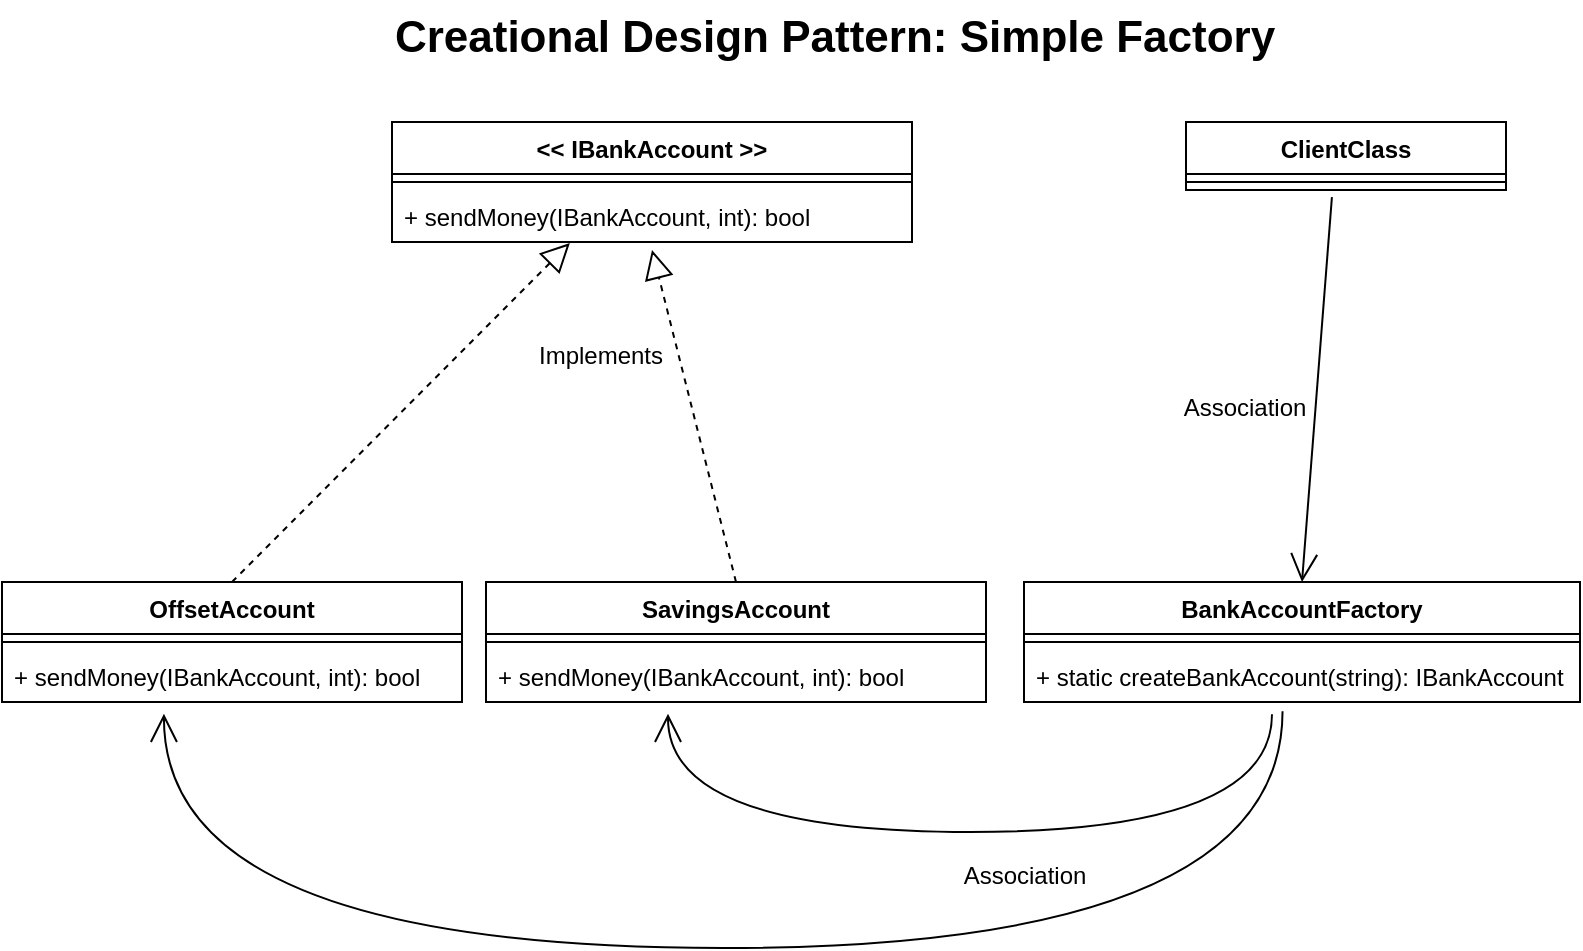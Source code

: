 <mxfile version="24.8.2">
  <diagram name="Page-1" id="yAyHr7LZRtq1a6wScyVW">
    <mxGraphModel dx="1099" dy="685" grid="0" gridSize="10" guides="1" tooltips="1" connect="1" arrows="1" fold="1" page="1" pageScale="1" pageWidth="827" pageHeight="1169" background="#ffffff" math="0" shadow="0">
      <root>
        <mxCell id="0" />
        <mxCell id="1" parent="0" />
        <mxCell id="v3Cjw8R9MfqEW752OeBM-1" value="&amp;lt;&amp;lt; IBankAccount &amp;gt;&amp;gt;" style="swimlane;fontStyle=1;align=center;verticalAlign=top;childLayout=stackLayout;horizontal=1;startSize=26;horizontalStack=0;resizeParent=1;resizeParentMax=0;resizeLast=0;collapsible=1;marginBottom=0;whiteSpace=wrap;html=1;" parent="1" vertex="1">
          <mxGeometry x="200" y="120" width="260" height="60" as="geometry" />
        </mxCell>
        <mxCell id="v3Cjw8R9MfqEW752OeBM-3" value="" style="line;strokeWidth=1;fillColor=none;align=left;verticalAlign=middle;spacingTop=-1;spacingLeft=3;spacingRight=3;rotatable=0;labelPosition=right;points=[];portConstraint=eastwest;strokeColor=inherit;" parent="v3Cjw8R9MfqEW752OeBM-1" vertex="1">
          <mxGeometry y="26" width="260" height="8" as="geometry" />
        </mxCell>
        <mxCell id="v3Cjw8R9MfqEW752OeBM-4" value="+ sendMoney(IBankAccount, int): bool" style="text;strokeColor=none;fillColor=none;align=left;verticalAlign=top;spacingLeft=4;spacingRight=4;overflow=hidden;rotatable=0;points=[[0,0.5],[1,0.5]];portConstraint=eastwest;whiteSpace=wrap;html=1;" parent="v3Cjw8R9MfqEW752OeBM-1" vertex="1">
          <mxGeometry y="34" width="260" height="26" as="geometry" />
        </mxCell>
        <mxCell id="v3Cjw8R9MfqEW752OeBM-5" value="OffsetAccount" style="swimlane;fontStyle=1;align=center;verticalAlign=top;childLayout=stackLayout;horizontal=1;startSize=26;horizontalStack=0;resizeParent=1;resizeParentMax=0;resizeLast=0;collapsible=1;marginBottom=0;whiteSpace=wrap;html=1;" parent="1" vertex="1">
          <mxGeometry x="5" y="350" width="230" height="60" as="geometry" />
        </mxCell>
        <mxCell id="v3Cjw8R9MfqEW752OeBM-7" value="" style="line;strokeWidth=1;fillColor=none;align=left;verticalAlign=middle;spacingTop=-1;spacingLeft=3;spacingRight=3;rotatable=0;labelPosition=right;points=[];portConstraint=eastwest;strokeColor=inherit;" parent="v3Cjw8R9MfqEW752OeBM-5" vertex="1">
          <mxGeometry y="26" width="230" height="8" as="geometry" />
        </mxCell>
        <mxCell id="v3Cjw8R9MfqEW752OeBM-8" value="+ sendMoney(IBankAccount, int): bool" style="text;strokeColor=none;fillColor=none;align=left;verticalAlign=top;spacingLeft=4;spacingRight=4;overflow=hidden;rotatable=0;points=[[0,0.5],[1,0.5]];portConstraint=eastwest;whiteSpace=wrap;html=1;" parent="v3Cjw8R9MfqEW752OeBM-5" vertex="1">
          <mxGeometry y="34" width="230" height="26" as="geometry" />
        </mxCell>
        <mxCell id="v3Cjw8R9MfqEW752OeBM-9" value="SavingsAccount" style="swimlane;fontStyle=1;align=center;verticalAlign=top;childLayout=stackLayout;horizontal=1;startSize=26;horizontalStack=0;resizeParent=1;resizeParentMax=0;resizeLast=0;collapsible=1;marginBottom=0;whiteSpace=wrap;html=1;" parent="1" vertex="1">
          <mxGeometry x="247" y="350" width="250" height="60" as="geometry" />
        </mxCell>
        <mxCell id="v3Cjw8R9MfqEW752OeBM-11" value="" style="line;strokeWidth=1;fillColor=none;align=left;verticalAlign=middle;spacingTop=-1;spacingLeft=3;spacingRight=3;rotatable=0;labelPosition=right;points=[];portConstraint=eastwest;strokeColor=inherit;" parent="v3Cjw8R9MfqEW752OeBM-9" vertex="1">
          <mxGeometry y="26" width="250" height="8" as="geometry" />
        </mxCell>
        <mxCell id="v3Cjw8R9MfqEW752OeBM-12" value="+ sendMoney(IBankAccount, int): bool" style="text;strokeColor=none;fillColor=none;align=left;verticalAlign=top;spacingLeft=4;spacingRight=4;overflow=hidden;rotatable=0;points=[[0,0.5],[1,0.5]];portConstraint=eastwest;whiteSpace=wrap;html=1;" parent="v3Cjw8R9MfqEW752OeBM-9" vertex="1">
          <mxGeometry y="34" width="250" height="26" as="geometry" />
        </mxCell>
        <mxCell id="v3Cjw8R9MfqEW752OeBM-13" value="BankAccountFactory" style="swimlane;fontStyle=1;align=center;verticalAlign=top;childLayout=stackLayout;horizontal=1;startSize=26;horizontalStack=0;resizeParent=1;resizeParentMax=0;resizeLast=0;collapsible=1;marginBottom=0;whiteSpace=wrap;html=1;" parent="1" vertex="1">
          <mxGeometry x="516" y="350" width="278" height="60" as="geometry" />
        </mxCell>
        <mxCell id="v3Cjw8R9MfqEW752OeBM-15" value="" style="line;strokeWidth=1;fillColor=none;align=left;verticalAlign=middle;spacingTop=-1;spacingLeft=3;spacingRight=3;rotatable=0;labelPosition=right;points=[];portConstraint=eastwest;strokeColor=inherit;" parent="v3Cjw8R9MfqEW752OeBM-13" vertex="1">
          <mxGeometry y="26" width="278" height="8" as="geometry" />
        </mxCell>
        <mxCell id="v3Cjw8R9MfqEW752OeBM-16" value="+ static createBankAccount(string): IBankAccount" style="text;strokeColor=none;fillColor=none;align=left;verticalAlign=top;spacingLeft=4;spacingRight=4;overflow=hidden;rotatable=0;points=[[0,0.5],[1,0.5]];portConstraint=eastwest;whiteSpace=wrap;html=1;" parent="v3Cjw8R9MfqEW752OeBM-13" vertex="1">
          <mxGeometry y="34" width="278" height="26" as="geometry" />
        </mxCell>
        <mxCell id="v3Cjw8R9MfqEW752OeBM-17" value="ClientClass" style="swimlane;fontStyle=1;align=center;verticalAlign=top;childLayout=stackLayout;horizontal=1;startSize=26;horizontalStack=0;resizeParent=1;resizeParentMax=0;resizeLast=0;collapsible=1;marginBottom=0;whiteSpace=wrap;html=1;" parent="1" vertex="1">
          <mxGeometry x="597" y="120" width="160" height="34" as="geometry" />
        </mxCell>
        <mxCell id="v3Cjw8R9MfqEW752OeBM-19" value="" style="line;strokeWidth=1;fillColor=none;align=left;verticalAlign=middle;spacingTop=-1;spacingLeft=3;spacingRight=3;rotatable=0;labelPosition=right;points=[];portConstraint=eastwest;strokeColor=inherit;" parent="v3Cjw8R9MfqEW752OeBM-17" vertex="1">
          <mxGeometry y="26" width="160" height="8" as="geometry" />
        </mxCell>
        <mxCell id="v3Cjw8R9MfqEW752OeBM-21" value="" style="endArrow=block;dashed=1;endFill=0;endSize=12;html=1;rounded=0;entryX=0.342;entryY=1.021;entryDx=0;entryDy=0;entryPerimeter=0;exitX=0.5;exitY=0;exitDx=0;exitDy=0;" parent="1" source="v3Cjw8R9MfqEW752OeBM-5" target="v3Cjw8R9MfqEW752OeBM-4" edge="1">
          <mxGeometry width="160" relative="1" as="geometry">
            <mxPoint x="330" y="350" as="sourcePoint" />
            <mxPoint x="490" y="350" as="targetPoint" />
          </mxGeometry>
        </mxCell>
        <mxCell id="v3Cjw8R9MfqEW752OeBM-24" value="" style="endArrow=block;dashed=1;endFill=0;endSize=12;html=1;rounded=0;entryX=0.5;entryY=1.154;entryDx=0;entryDy=0;entryPerimeter=0;exitX=0.5;exitY=0;exitDx=0;exitDy=0;" parent="1" source="v3Cjw8R9MfqEW752OeBM-9" target="v3Cjw8R9MfqEW752OeBM-4" edge="1">
          <mxGeometry width="160" relative="1" as="geometry">
            <mxPoint x="190" y="340" as="sourcePoint" />
            <mxPoint x="265" y="217" as="targetPoint" />
          </mxGeometry>
        </mxCell>
        <mxCell id="v3Cjw8R9MfqEW752OeBM-25" value="Implements" style="text;html=1;align=center;verticalAlign=middle;resizable=0;points=[];autosize=1;strokeColor=none;fillColor=none;" parent="1" vertex="1">
          <mxGeometry x="264" y="224" width="80" height="26" as="geometry" />
        </mxCell>
        <mxCell id="v3Cjw8R9MfqEW752OeBM-31" value="" style="endArrow=open;endFill=1;endSize=12;html=1;rounded=0;edgeStyle=elbowEdgeStyle;curved=1;exitX=0.446;exitY=1.235;exitDx=0;exitDy=0;exitPerimeter=0;entryX=0.364;entryY=1.227;entryDx=0;entryDy=0;entryPerimeter=0;" parent="1" source="v3Cjw8R9MfqEW752OeBM-16" target="v3Cjw8R9MfqEW752OeBM-12" edge="1">
          <mxGeometry width="160" relative="1" as="geometry">
            <mxPoint x="776" y="450" as="sourcePoint" />
            <mxPoint x="464" y="568" as="targetPoint" />
            <Array as="points">
              <mxPoint x="550" y="475" />
            </Array>
          </mxGeometry>
        </mxCell>
        <mxCell id="v3Cjw8R9MfqEW752OeBM-32" value="" style="endArrow=open;endFill=1;endSize=12;html=1;rounded=0;edgeStyle=elbowEdgeStyle;curved=1;exitX=0.465;exitY=1.177;exitDx=0;exitDy=0;exitPerimeter=0;entryX=0.352;entryY=1.227;entryDx=0;entryDy=0;entryPerimeter=0;" parent="1" source="v3Cjw8R9MfqEW752OeBM-16" target="v3Cjw8R9MfqEW752OeBM-8" edge="1">
          <mxGeometry width="160" relative="1" as="geometry">
            <mxPoint x="684.25" y="514.14" as="sourcePoint" />
            <mxPoint x="98" y="505.0" as="targetPoint" />
            <Array as="points">
              <mxPoint x="397" y="533" />
            </Array>
          </mxGeometry>
        </mxCell>
        <mxCell id="v3Cjw8R9MfqEW752OeBM-33" value="Association" style="text;html=1;align=center;verticalAlign=middle;resizable=0;points=[];autosize=1;strokeColor=none;fillColor=none;" parent="1" vertex="1">
          <mxGeometry x="476" y="484" width="79" height="26" as="geometry" />
        </mxCell>
        <mxCell id="v3Cjw8R9MfqEW752OeBM-35" value="Association" style="text;html=1;align=center;verticalAlign=middle;resizable=0;points=[];autosize=1;strokeColor=none;fillColor=none;" parent="1" vertex="1">
          <mxGeometry x="586" y="250" width="79" height="26" as="geometry" />
        </mxCell>
        <mxCell id="v3Cjw8R9MfqEW752OeBM-36" value="" style="endArrow=open;endFill=1;endSize=12;html=1;rounded=0;exitX=0.456;exitY=1.445;exitDx=0;exitDy=0;exitPerimeter=0;entryX=0.5;entryY=0;entryDx=0;entryDy=0;" parent="1" source="v3Cjw8R9MfqEW752OeBM-19" target="v3Cjw8R9MfqEW752OeBM-13" edge="1">
          <mxGeometry width="160" relative="1" as="geometry">
            <mxPoint x="669.96" y="182.574" as="sourcePoint" />
            <mxPoint x="821" y="236.58" as="targetPoint" />
          </mxGeometry>
        </mxCell>
        <mxCell id="v3Cjw8R9MfqEW752OeBM-37" value="&lt;b&gt;&lt;font style=&quot;font-size: 22px;&quot;&gt;Creational Design Pattern: Simple Factory&lt;/font&gt;&lt;/b&gt;" style="text;html=1;align=center;verticalAlign=middle;resizable=0;points=[];autosize=1;strokeColor=none;fillColor=none;" parent="1" vertex="1">
          <mxGeometry x="192" y="59" width="458" height="38" as="geometry" />
        </mxCell>
      </root>
    </mxGraphModel>
  </diagram>
</mxfile>
